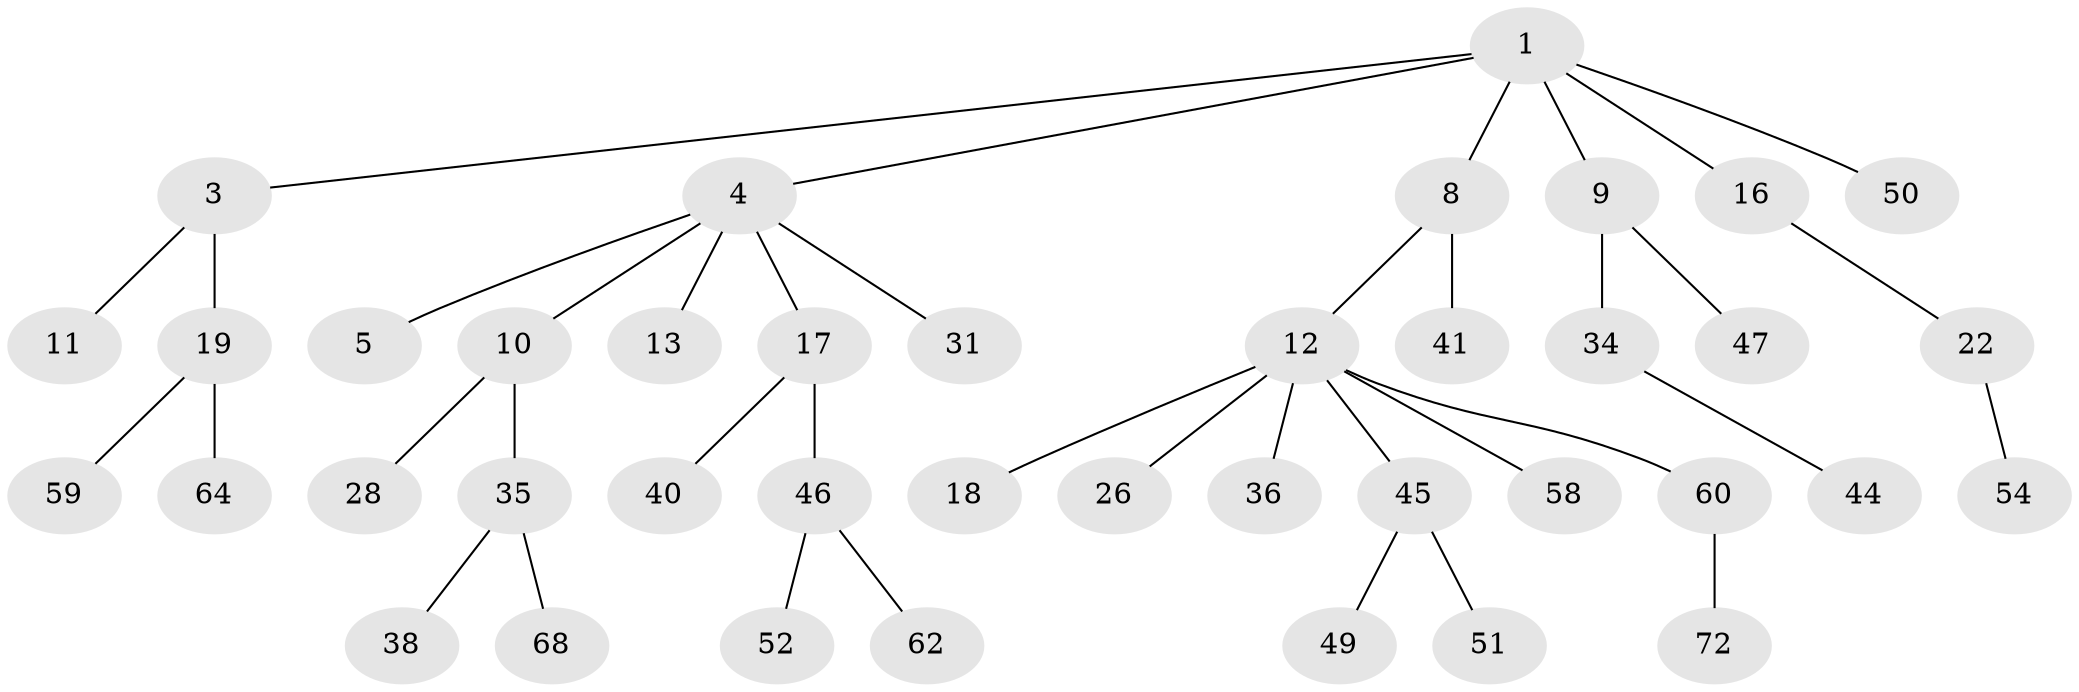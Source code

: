 // original degree distribution, {3: 0.175, 4: 0.0875, 1: 0.4625, 5: 0.0125, 6: 0.0125, 2: 0.25}
// Generated by graph-tools (version 1.1) at 2025/15/03/09/25 04:15:42]
// undirected, 40 vertices, 39 edges
graph export_dot {
graph [start="1"]
  node [color=gray90,style=filled];
  1 [super="+2+7"];
  3 [super="+55"];
  4 [super="+6"];
  5;
  8;
  9 [super="+42+29+69+32"];
  10 [super="+23"];
  11 [super="+79"];
  12 [super="+14+20+24"];
  13 [super="+15+39"];
  16 [super="+80+25"];
  17 [super="+33+21"];
  18;
  19 [super="+30"];
  22;
  26;
  28;
  31 [super="+57+43"];
  34;
  35;
  36;
  38 [super="+71"];
  40;
  41;
  44;
  45;
  46;
  47;
  49;
  50;
  51 [super="+67"];
  52;
  54;
  58;
  59 [super="+75"];
  60;
  62 [super="+74"];
  64;
  68;
  72;
  1 -- 16;
  1 -- 3;
  1 -- 4;
  1 -- 8;
  1 -- 50;
  1 -- 9;
  3 -- 11;
  3 -- 19;
  4 -- 5;
  4 -- 10;
  4 -- 17;
  4 -- 13;
  4 -- 31;
  8 -- 12;
  8 -- 41;
  9 -- 34;
  9 -- 47;
  10 -- 28;
  10 -- 35;
  12 -- 18;
  12 -- 45;
  12 -- 60;
  12 -- 26;
  12 -- 36;
  12 -- 58;
  16 -- 22;
  17 -- 40;
  17 -- 46;
  19 -- 64;
  19 -- 59;
  22 -- 54;
  34 -- 44;
  35 -- 38;
  35 -- 68;
  45 -- 49;
  45 -- 51;
  46 -- 52;
  46 -- 62;
  60 -- 72;
}
